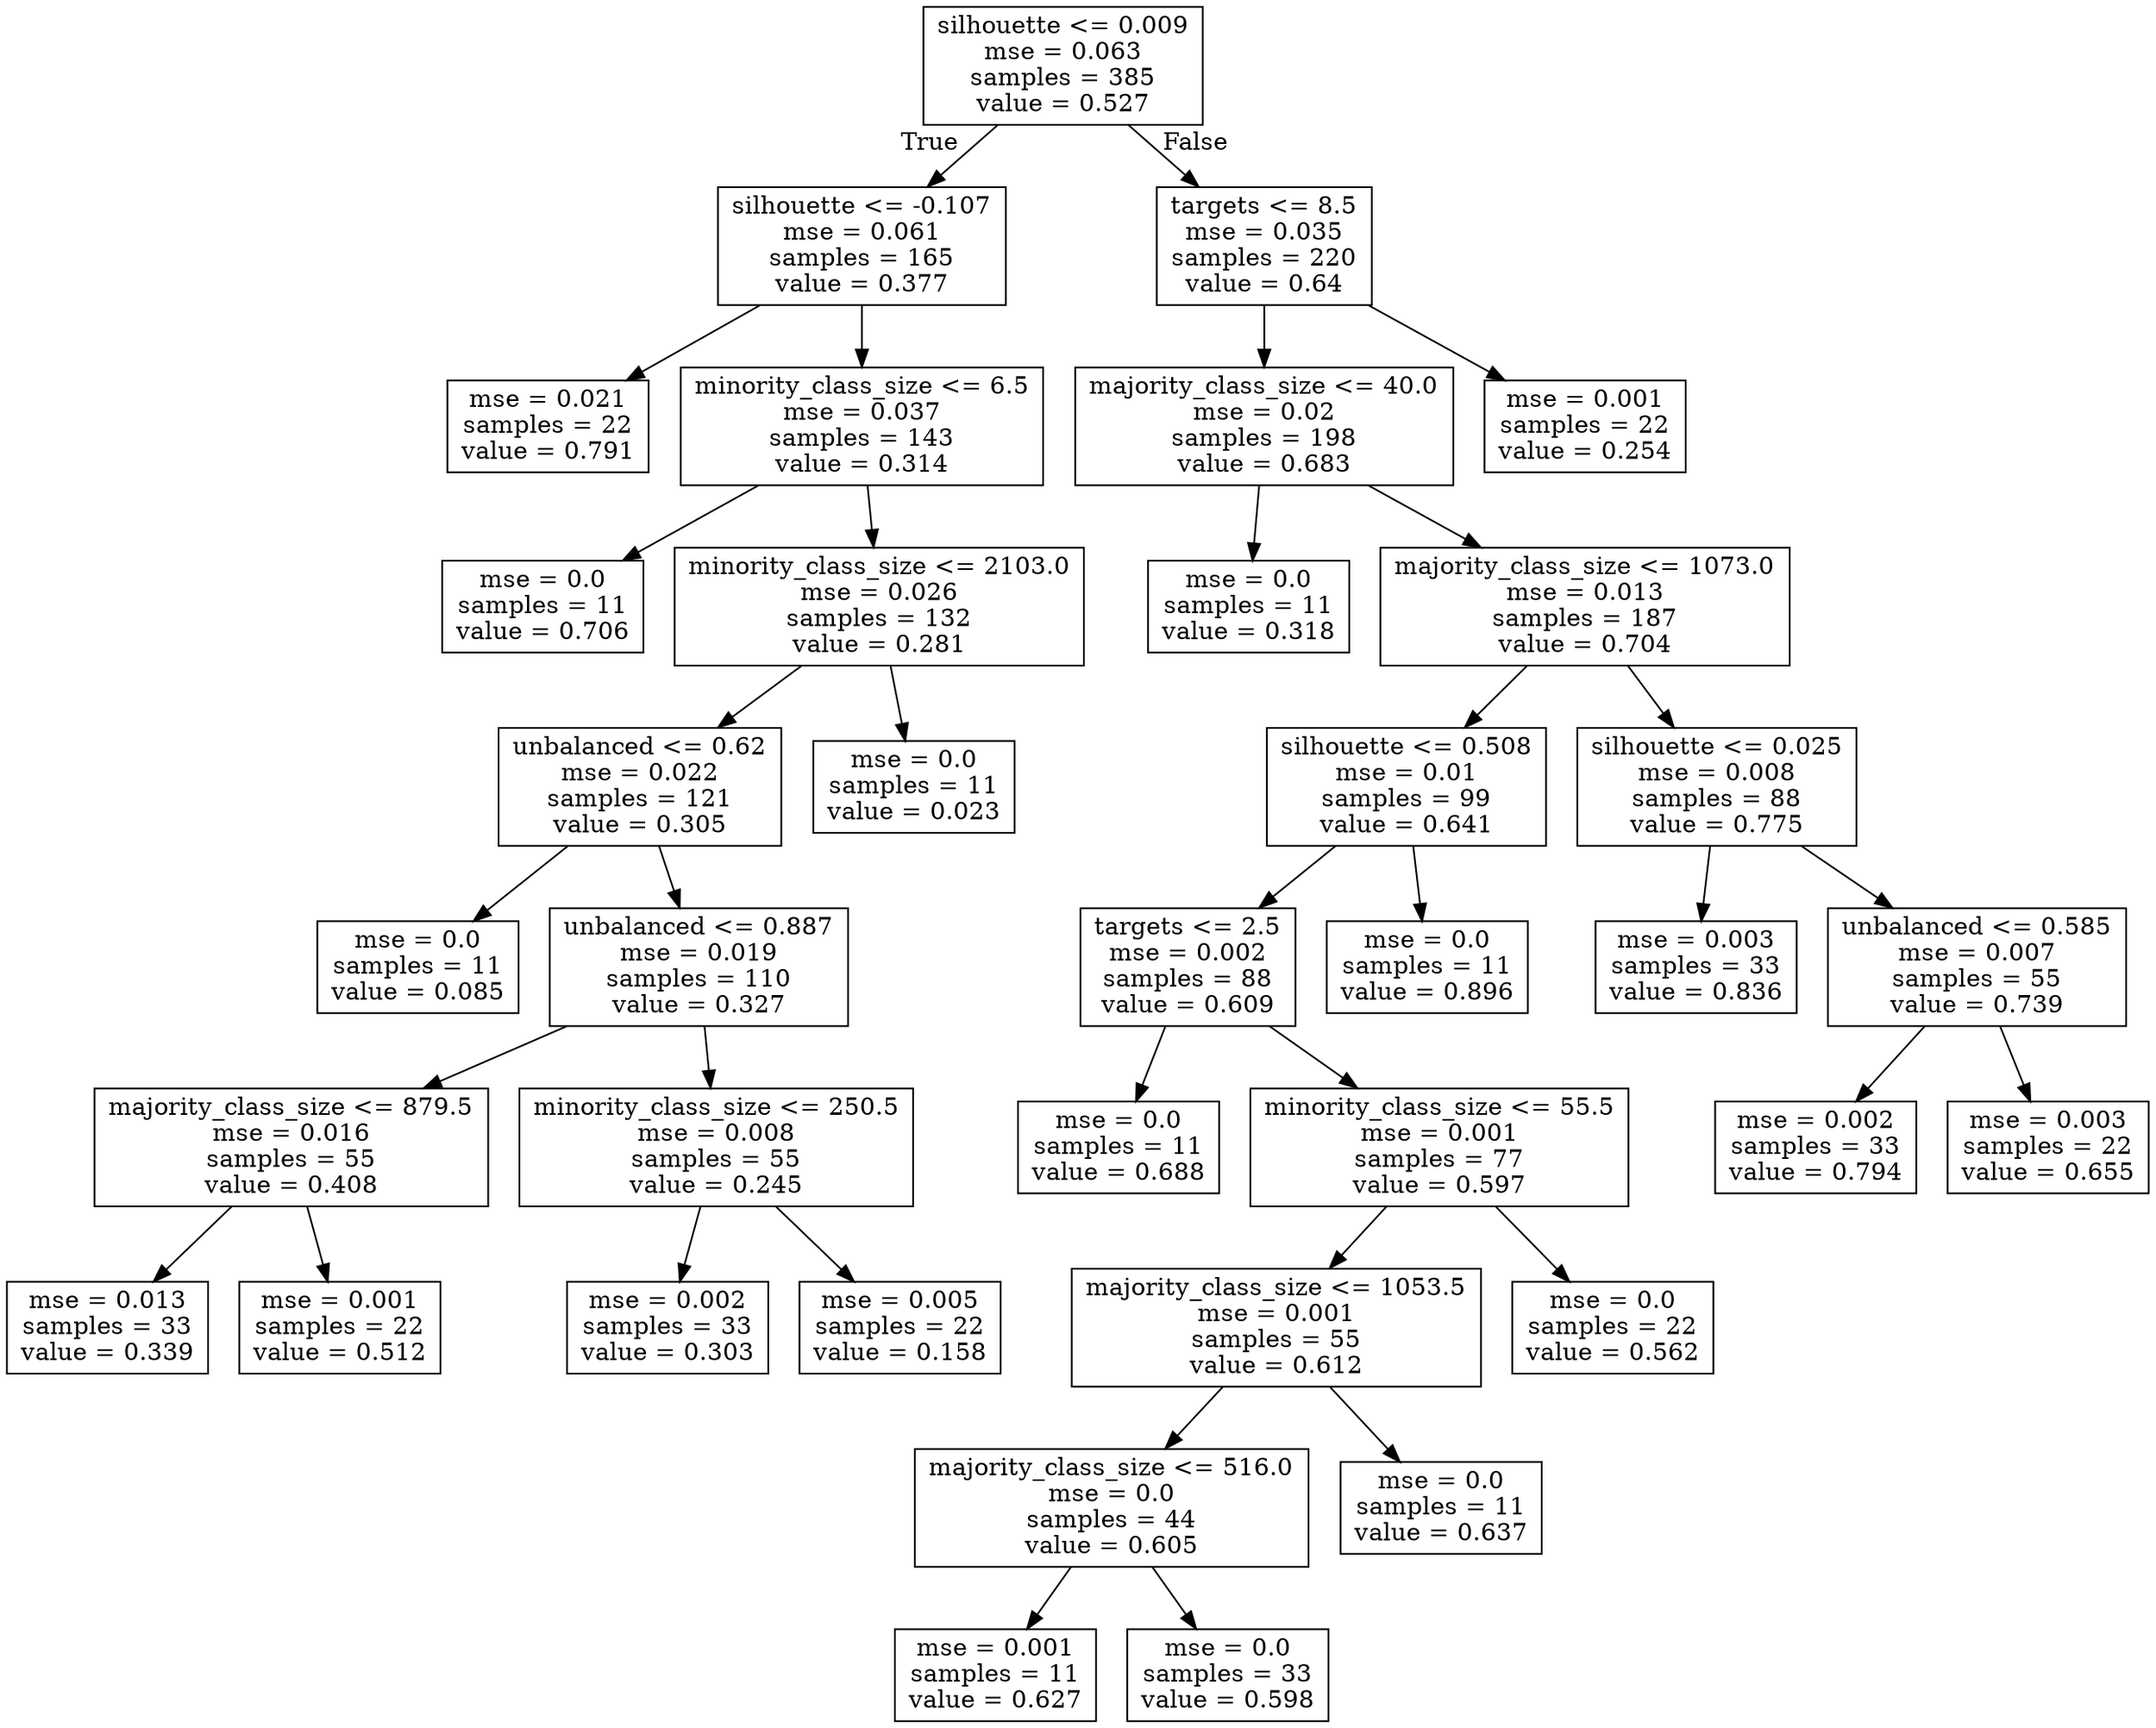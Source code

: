 digraph Tree {
node [shape=box] ;
0 [label="silhouette <= 0.009\nmse = 0.063\nsamples = 385\nvalue = 0.527"] ;
1 [label="silhouette <= -0.107\nmse = 0.061\nsamples = 165\nvalue = 0.377"] ;
0 -> 1 [labeldistance=2.5, labelangle=45, headlabel="True"] ;
2 [label="mse = 0.021\nsamples = 22\nvalue = 0.791"] ;
1 -> 2 ;
3 [label="minority_class_size <= 6.5\nmse = 0.037\nsamples = 143\nvalue = 0.314"] ;
1 -> 3 ;
4 [label="mse = 0.0\nsamples = 11\nvalue = 0.706"] ;
3 -> 4 ;
5 [label="minority_class_size <= 2103.0\nmse = 0.026\nsamples = 132\nvalue = 0.281"] ;
3 -> 5 ;
6 [label="unbalanced <= 0.62\nmse = 0.022\nsamples = 121\nvalue = 0.305"] ;
5 -> 6 ;
7 [label="mse = 0.0\nsamples = 11\nvalue = 0.085"] ;
6 -> 7 ;
8 [label="unbalanced <= 0.887\nmse = 0.019\nsamples = 110\nvalue = 0.327"] ;
6 -> 8 ;
9 [label="majority_class_size <= 879.5\nmse = 0.016\nsamples = 55\nvalue = 0.408"] ;
8 -> 9 ;
10 [label="mse = 0.013\nsamples = 33\nvalue = 0.339"] ;
9 -> 10 ;
11 [label="mse = 0.001\nsamples = 22\nvalue = 0.512"] ;
9 -> 11 ;
12 [label="minority_class_size <= 250.5\nmse = 0.008\nsamples = 55\nvalue = 0.245"] ;
8 -> 12 ;
13 [label="mse = 0.002\nsamples = 33\nvalue = 0.303"] ;
12 -> 13 ;
14 [label="mse = 0.005\nsamples = 22\nvalue = 0.158"] ;
12 -> 14 ;
15 [label="mse = 0.0\nsamples = 11\nvalue = 0.023"] ;
5 -> 15 ;
16 [label="targets <= 8.5\nmse = 0.035\nsamples = 220\nvalue = 0.64"] ;
0 -> 16 [labeldistance=2.5, labelangle=-45, headlabel="False"] ;
17 [label="majority_class_size <= 40.0\nmse = 0.02\nsamples = 198\nvalue = 0.683"] ;
16 -> 17 ;
18 [label="mse = 0.0\nsamples = 11\nvalue = 0.318"] ;
17 -> 18 ;
19 [label="majority_class_size <= 1073.0\nmse = 0.013\nsamples = 187\nvalue = 0.704"] ;
17 -> 19 ;
20 [label="silhouette <= 0.508\nmse = 0.01\nsamples = 99\nvalue = 0.641"] ;
19 -> 20 ;
21 [label="targets <= 2.5\nmse = 0.002\nsamples = 88\nvalue = 0.609"] ;
20 -> 21 ;
22 [label="mse = 0.0\nsamples = 11\nvalue = 0.688"] ;
21 -> 22 ;
23 [label="minority_class_size <= 55.5\nmse = 0.001\nsamples = 77\nvalue = 0.597"] ;
21 -> 23 ;
24 [label="majority_class_size <= 1053.5\nmse = 0.001\nsamples = 55\nvalue = 0.612"] ;
23 -> 24 ;
25 [label="majority_class_size <= 516.0\nmse = 0.0\nsamples = 44\nvalue = 0.605"] ;
24 -> 25 ;
26 [label="mse = 0.001\nsamples = 11\nvalue = 0.627"] ;
25 -> 26 ;
27 [label="mse = 0.0\nsamples = 33\nvalue = 0.598"] ;
25 -> 27 ;
28 [label="mse = 0.0\nsamples = 11\nvalue = 0.637"] ;
24 -> 28 ;
29 [label="mse = 0.0\nsamples = 22\nvalue = 0.562"] ;
23 -> 29 ;
30 [label="mse = 0.0\nsamples = 11\nvalue = 0.896"] ;
20 -> 30 ;
31 [label="silhouette <= 0.025\nmse = 0.008\nsamples = 88\nvalue = 0.775"] ;
19 -> 31 ;
32 [label="mse = 0.003\nsamples = 33\nvalue = 0.836"] ;
31 -> 32 ;
33 [label="unbalanced <= 0.585\nmse = 0.007\nsamples = 55\nvalue = 0.739"] ;
31 -> 33 ;
34 [label="mse = 0.002\nsamples = 33\nvalue = 0.794"] ;
33 -> 34 ;
35 [label="mse = 0.003\nsamples = 22\nvalue = 0.655"] ;
33 -> 35 ;
36 [label="mse = 0.001\nsamples = 22\nvalue = 0.254"] ;
16 -> 36 ;
}